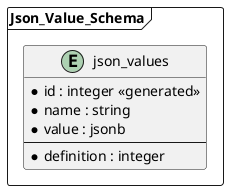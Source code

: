@startuml

skinparam linetype ortho

frame "Json_Value_Schema" {
    entity "json_values" as jsonval {
        *id : integer <<generated>>
        *name : string
        *value : jsonb
        --
        *definition : integer
    }
}

@enduml













